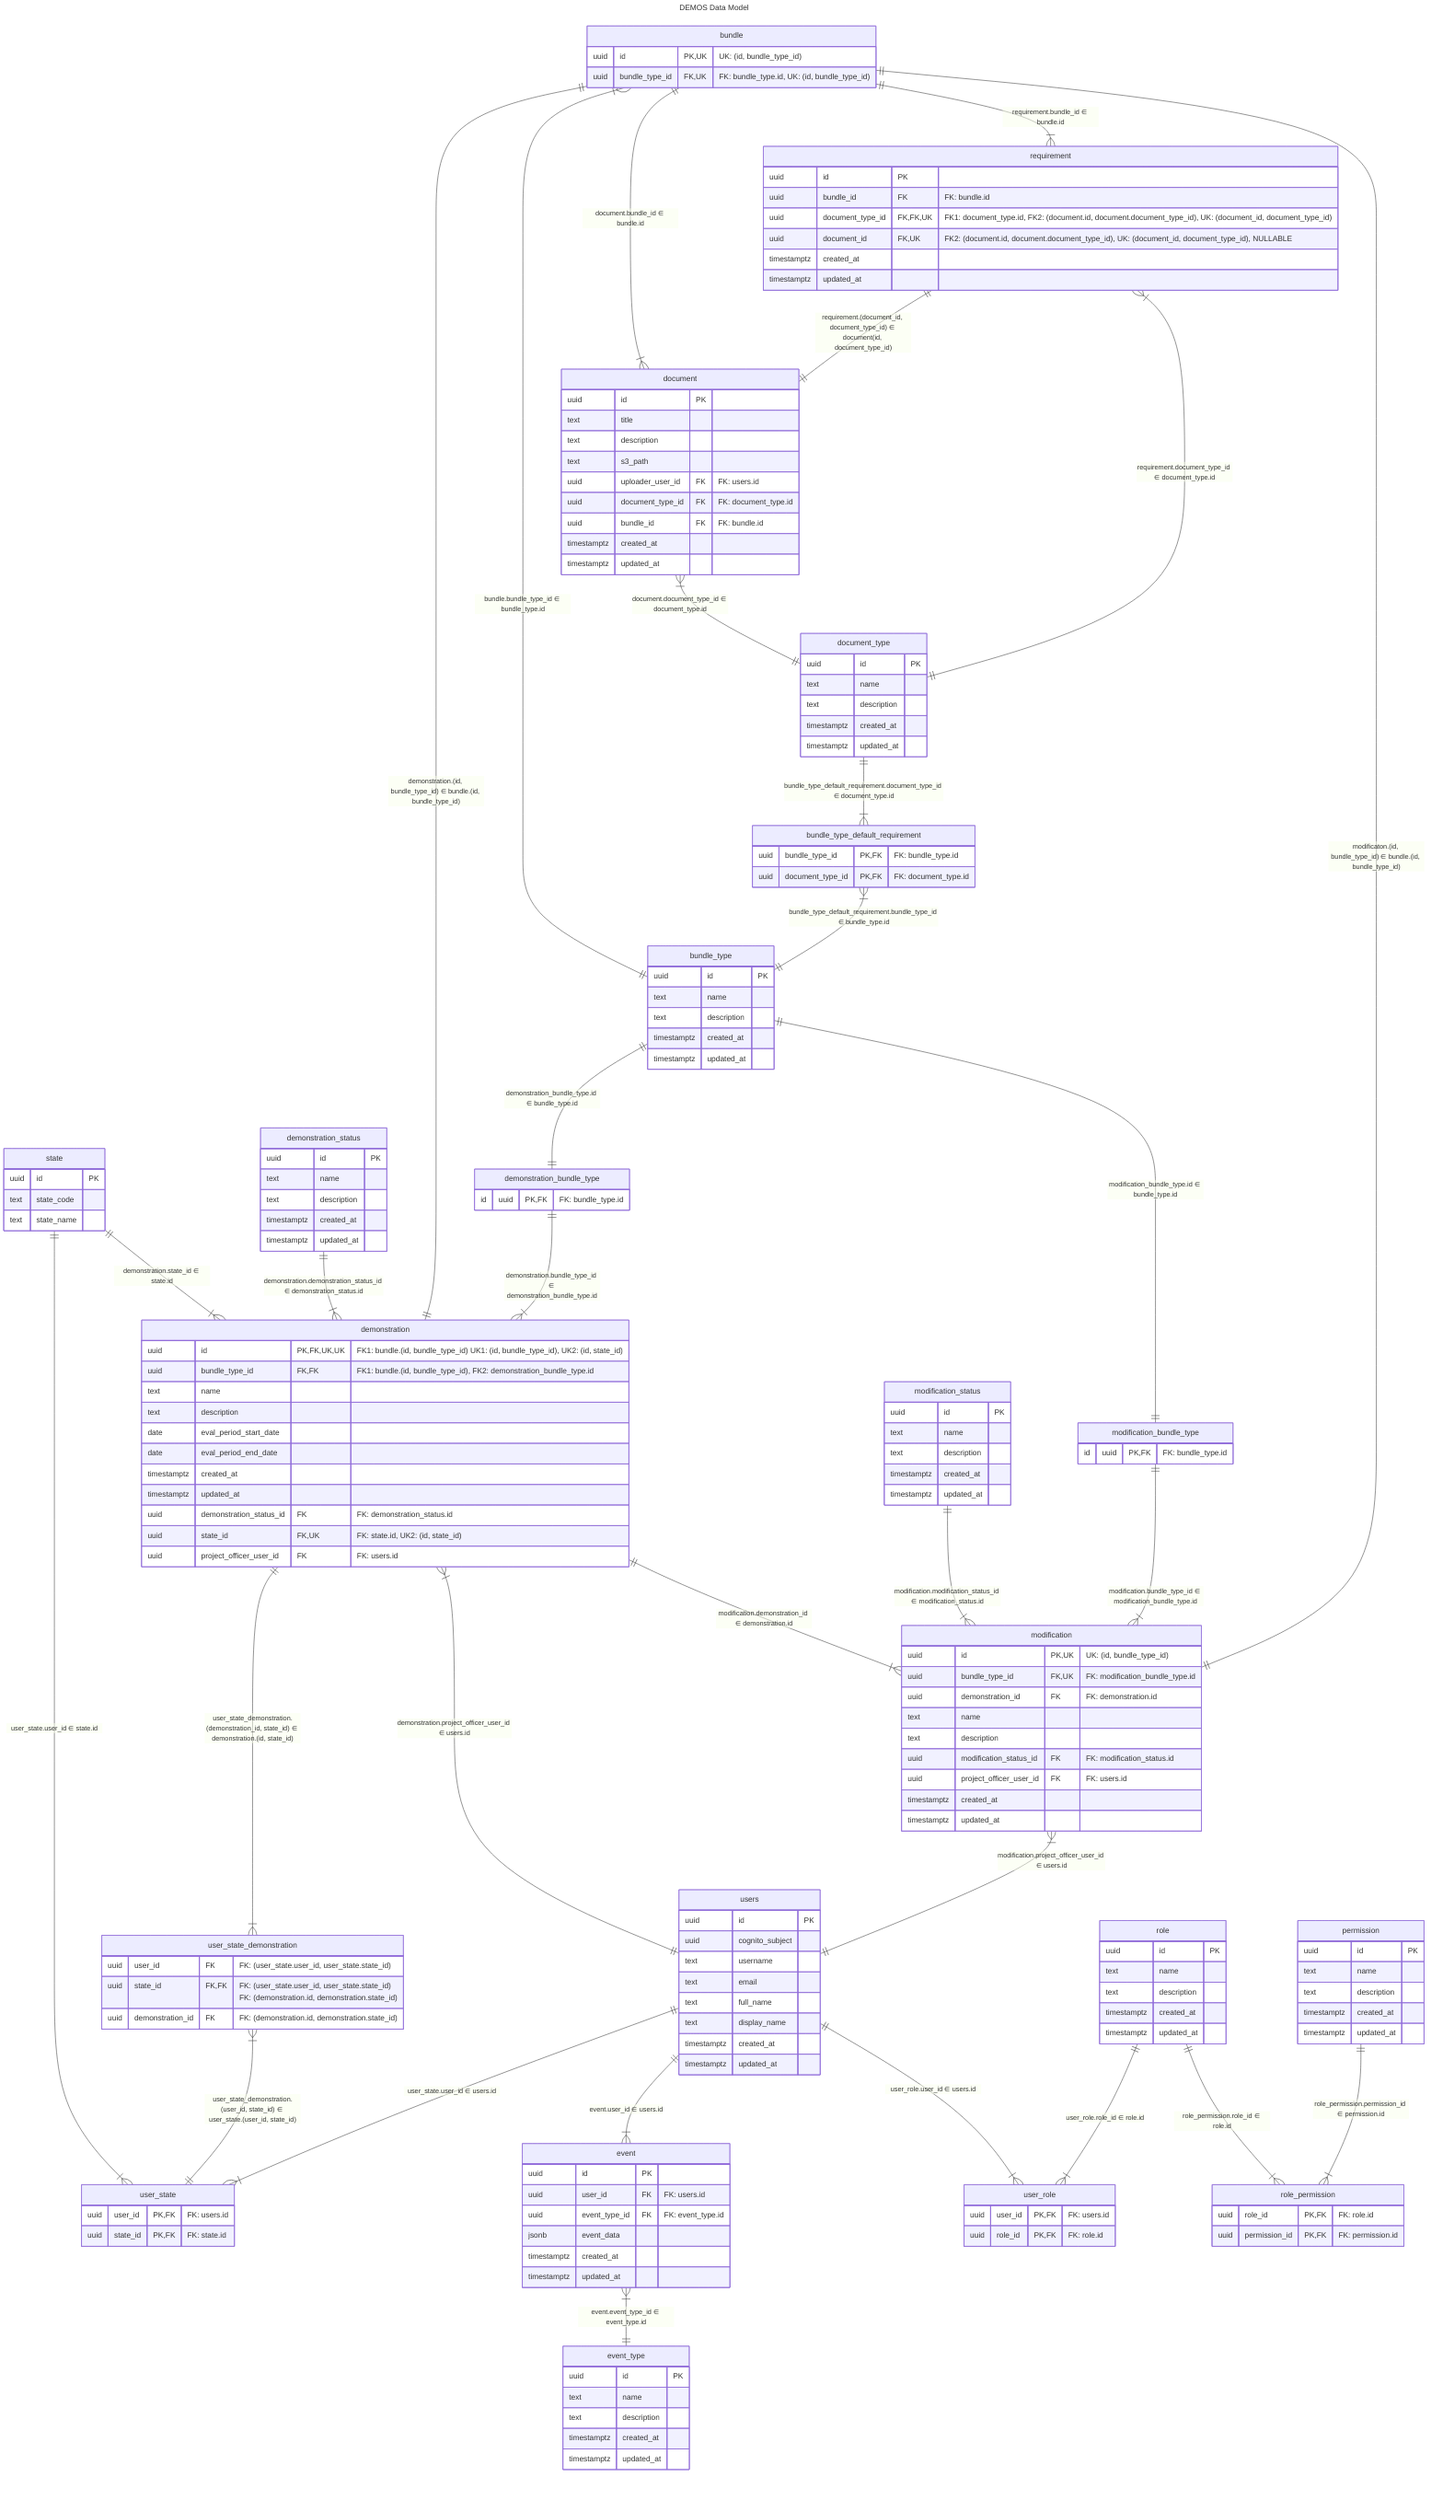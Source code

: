 ---
title: DEMOS Data Model
---

erDiagram

  bundle_type_default_requirement }|--|| bundle_type : "bundle_type_default_requirement.bundle_type_id ∈ bundle_type.id"
  requirement ||--|| document : "requirement.(document_id, document_type_id) ∈ document(id, document_type_id)"
  document_type ||--|{ bundle_type_default_requirement : "bundle_type_default_requirement.document_type_id ∈ document_type.id"
  requirement }|--|| document_type : "requirement.document_type_id ∈ document_type.id"
  bundle ||--|{ document : "document.bundle_id ∈ bundle.id"
  bundle ||--|{ requirement : "requirement.bundle_id ∈ bundle.id"
  bundle }|--|| bundle_type : "bundle.bundle_type_id ∈ bundle_type.id"
  document }|--|| document_type : "document.document_type_id ∈ document_type.id"
  bundle_type ||--|| demonstration_bundle_type : "demonstration_bundle_type.id ∈ bundle_type.id"
  bundle_type ||--|| modification_bundle_type : "modification_bundle_type.id ∈ bundle_type.id"
  demonstration_bundle_type ||--|{ demonstration : "demonstration.bundle_type_id ∈ demonstration_bundle_type.id"
  bundle ||--|| demonstration : "demonstration.(id, bundle_type_id) ∈ bundle.(id, bundle_type_id)"
  demonstration_status ||--|{ demonstration : "demonstration.demonstration_status_id ∈ demonstration_status.id"
  state ||--|{ demonstration : "demonstration.state_id ∈ state.id"
  bundle ||--|| modification : "modificaton.(id, bundle_type_id) ∈ bundle.(id, bundle_type_id)"
  modification_bundle_type ||--|{ modification : "modification.bundle_type_id ∈ modification_bundle_type.id"
  modification_status ||--|{ modification : "modification.modification_status_id ∈ modification_status.id"
  demonstration ||--|{ modification : "modification.demonstration_id ∈ demonstration.id"
  modification }|--|| users : "modification.project_officer_user_id ∈ users.id"
  demonstration }|--|| users : "demonstration.project_officer_user_id ∈ users.id"
  users ||--|{ user_state : "user_state.user_id ∈ users.id"
  user_state_demonstration }|--|| user_state : "user_state_demonstration.(user_id, state_id) ∈ user_state.(user_id, state_id)"
  state ||--|{ user_state : "user_state.user_id ∈ state.id"
  demonstration ||--|{ user_state_demonstration : "user_state_demonstration.(demonstration_id, state_id) ∈ demonstration.(id, state_id)"
  users ||--|{ event : "event.user_id ∈ users.id"
  role ||--|{ user_role : "user_role.role_id ∈ role.id"
  users ||--|{ user_role : "user_role.user_id ∈ users.id"
  permission ||--|{ role_permission : "role_permission.permission_id ∈ permission.id"
  role ||--|{ role_permission : "role_permission.role_id ∈ role.id"
  event }|--|| event_type : "event.event_type_id ∈ event_type.id"
  
  bundle {
    uuid id PK, UK "UK: (id, bundle_type_id)"
    uuid bundle_type_id FK, UK "FK: bundle_type.id, UK: (id, bundle_type_id)"
  }

  bundle_type {
    uuid id PK
    text name
    text description
    timestamptz created_at
    timestamptz updated_at
  }

  bundle_type_default_requirement {
    uuid bundle_type_id PK, FK "FK: bundle_type.id"
    uuid document_type_id PK, FK "FK: document_type.id"
  }

  demonstration {
    uuid id PK, FK, UK, UK "FK1: bundle.(id, bundle_type_id) UK1: (id, bundle_type_id), UK2: (id, state_id)"
    uuid bundle_type_id FK, FK "FK1: bundle.(id, bundle_type_id), FK2: demonstration_bundle_type.id"
    text name
    text description
    date eval_period_start_date
    date eval_period_end_date
    timestamptz created_at
    timestamptz updated_at
    uuid demonstration_status_id FK "FK: demonstration_status.id"
    uuid state_id FK, UK "FK: state.id, UK2: (id, state_id)"
    uuid project_officer_user_id FK "FK: users.id"
  }

  demonstration_bundle_type {
    id uuid PK, FK "FK: bundle_type.id"
  }

  demonstration_status {
    uuid id PK
    text name
    text description
    timestamptz created_at
    timestamptz updated_at
  }

  document {
    uuid id PK
    text title
    text description
    text s3_path
    uuid uploader_user_id FK "FK: users.id"
    uuid document_type_id FK "FK: document_type.id"
    uuid bundle_id FK "FK: bundle.id"
    timestamptz created_at
    timestamptz updated_at
  }

  document_type {
    uuid id PK
    text name
    text description
    timestamptz created_at
    timestamptz updated_at
  }

  event {
    uuid id PK
    uuid user_id FK "FK: users.id"
    uuid event_type_id FK "FK: event_type.id"
    jsonb event_data
    timestamptz created_at
    timestamptz updated_at
  }

  event_type {
    uuid id PK
    text name
    text description
    timestamptz created_at
    timestamptz updated_at
  }

  modification {
    uuid id PK, UK "UK: (id, bundle_type_id)"
    uuid bundle_type_id FK, UK "FK: modification_bundle_type.id"
    uuid demonstration_id FK "FK: demonstration.id"
    text name
    text description
    uuid modification_status_id FK "FK: modification_status.id"
    uuid project_officer_user_id FK "FK: users.id"
    timestamptz created_at
    timestamptz updated_at
  }

  modification_bundle_type {
    id uuid PK, FK "FK: bundle_type.id"
  }

  modification_status {
    uuid id PK
    text name
    text description
    timestamptz created_at
    timestamptz updated_at
  }

  permission {
    uuid id PK
    text name
    text description
    timestamptz created_at
    timestamptz updated_at
  }

  requirement {
    uuid id PK
    uuid bundle_id FK "FK: bundle.id"
    uuid document_type_id FK, FK, UK "FK1: document_type.id, FK2: (document.id, document.document_type_id), UK: (document_id, document_type_id)"
    uuid document_id FK, UK "FK2: (document.id, document.document_type_id), UK: (document_id, document_type_id), NULLABLE"
    timestamptz created_at
    timestamptz updated_at
  }

  role {
    uuid id PK
    text name
    text description
    timestamptz created_at
    timestamptz updated_at
  }

  role_permission {
    uuid role_id PK, FK "FK: role.id"
    uuid permission_id PK, FK "FK: permission.id"
  }

  state {
    uuid id PK
    text state_code
    text state_name
  }

  user_role {
    uuid user_id PK, FK "FK: users.id"
    uuid role_id PK, FK "FK: role.id"
  }

  user_state {
    uuid user_id PK, FK "FK: users.id"
    uuid state_id PK, FK "FK: state.id"
  }

  user_state_demonstration {
    uuid user_id FK "FK: (user_state.user_id, user_state.state_id)"
    uuid state_id FK, FK "FK: (user_state.user_id, user_state.state_id)<br>FK: (demonstration.id, demonstration.state_id)"
    uuid demonstration_id FK "FK: (demonstration.id, demonstration.state_id)"
  }

  users {
    uuid id PK
    uuid cognito_subject
    text username
    text email
    text full_name
    text display_name
    timestamptz created_at
    timestamptz updated_at
  }
